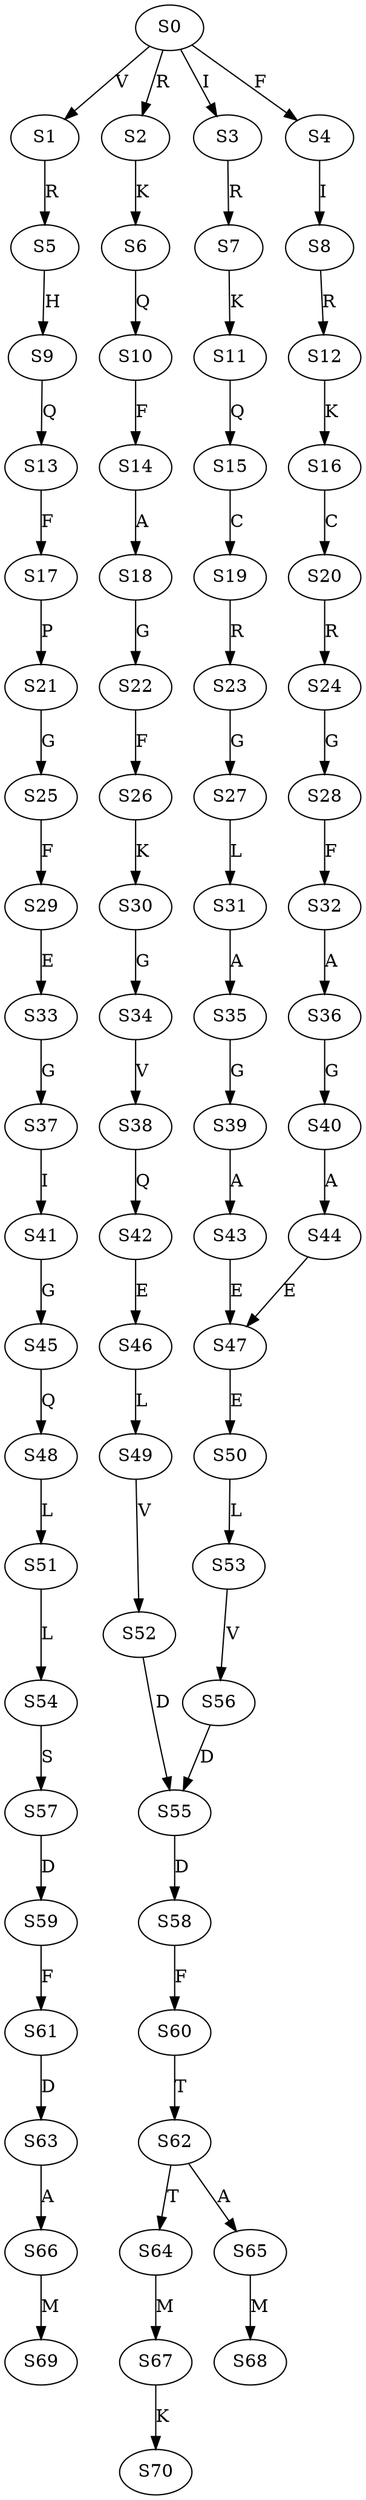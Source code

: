 strict digraph  {
	S0 -> S1 [ label = V ];
	S0 -> S2 [ label = R ];
	S0 -> S3 [ label = I ];
	S0 -> S4 [ label = F ];
	S1 -> S5 [ label = R ];
	S2 -> S6 [ label = K ];
	S3 -> S7 [ label = R ];
	S4 -> S8 [ label = I ];
	S5 -> S9 [ label = H ];
	S6 -> S10 [ label = Q ];
	S7 -> S11 [ label = K ];
	S8 -> S12 [ label = R ];
	S9 -> S13 [ label = Q ];
	S10 -> S14 [ label = F ];
	S11 -> S15 [ label = Q ];
	S12 -> S16 [ label = K ];
	S13 -> S17 [ label = F ];
	S14 -> S18 [ label = A ];
	S15 -> S19 [ label = C ];
	S16 -> S20 [ label = C ];
	S17 -> S21 [ label = P ];
	S18 -> S22 [ label = G ];
	S19 -> S23 [ label = R ];
	S20 -> S24 [ label = R ];
	S21 -> S25 [ label = G ];
	S22 -> S26 [ label = F ];
	S23 -> S27 [ label = G ];
	S24 -> S28 [ label = G ];
	S25 -> S29 [ label = F ];
	S26 -> S30 [ label = K ];
	S27 -> S31 [ label = L ];
	S28 -> S32 [ label = F ];
	S29 -> S33 [ label = E ];
	S30 -> S34 [ label = G ];
	S31 -> S35 [ label = A ];
	S32 -> S36 [ label = A ];
	S33 -> S37 [ label = G ];
	S34 -> S38 [ label = V ];
	S35 -> S39 [ label = G ];
	S36 -> S40 [ label = G ];
	S37 -> S41 [ label = I ];
	S38 -> S42 [ label = Q ];
	S39 -> S43 [ label = A ];
	S40 -> S44 [ label = A ];
	S41 -> S45 [ label = G ];
	S42 -> S46 [ label = E ];
	S43 -> S47 [ label = E ];
	S44 -> S47 [ label = E ];
	S45 -> S48 [ label = Q ];
	S46 -> S49 [ label = L ];
	S47 -> S50 [ label = E ];
	S48 -> S51 [ label = L ];
	S49 -> S52 [ label = V ];
	S50 -> S53 [ label = L ];
	S51 -> S54 [ label = L ];
	S52 -> S55 [ label = D ];
	S53 -> S56 [ label = V ];
	S54 -> S57 [ label = S ];
	S55 -> S58 [ label = D ];
	S56 -> S55 [ label = D ];
	S57 -> S59 [ label = D ];
	S58 -> S60 [ label = F ];
	S59 -> S61 [ label = F ];
	S60 -> S62 [ label = T ];
	S61 -> S63 [ label = D ];
	S62 -> S64 [ label = T ];
	S62 -> S65 [ label = A ];
	S63 -> S66 [ label = A ];
	S64 -> S67 [ label = M ];
	S65 -> S68 [ label = M ];
	S66 -> S69 [ label = M ];
	S67 -> S70 [ label = K ];
}
